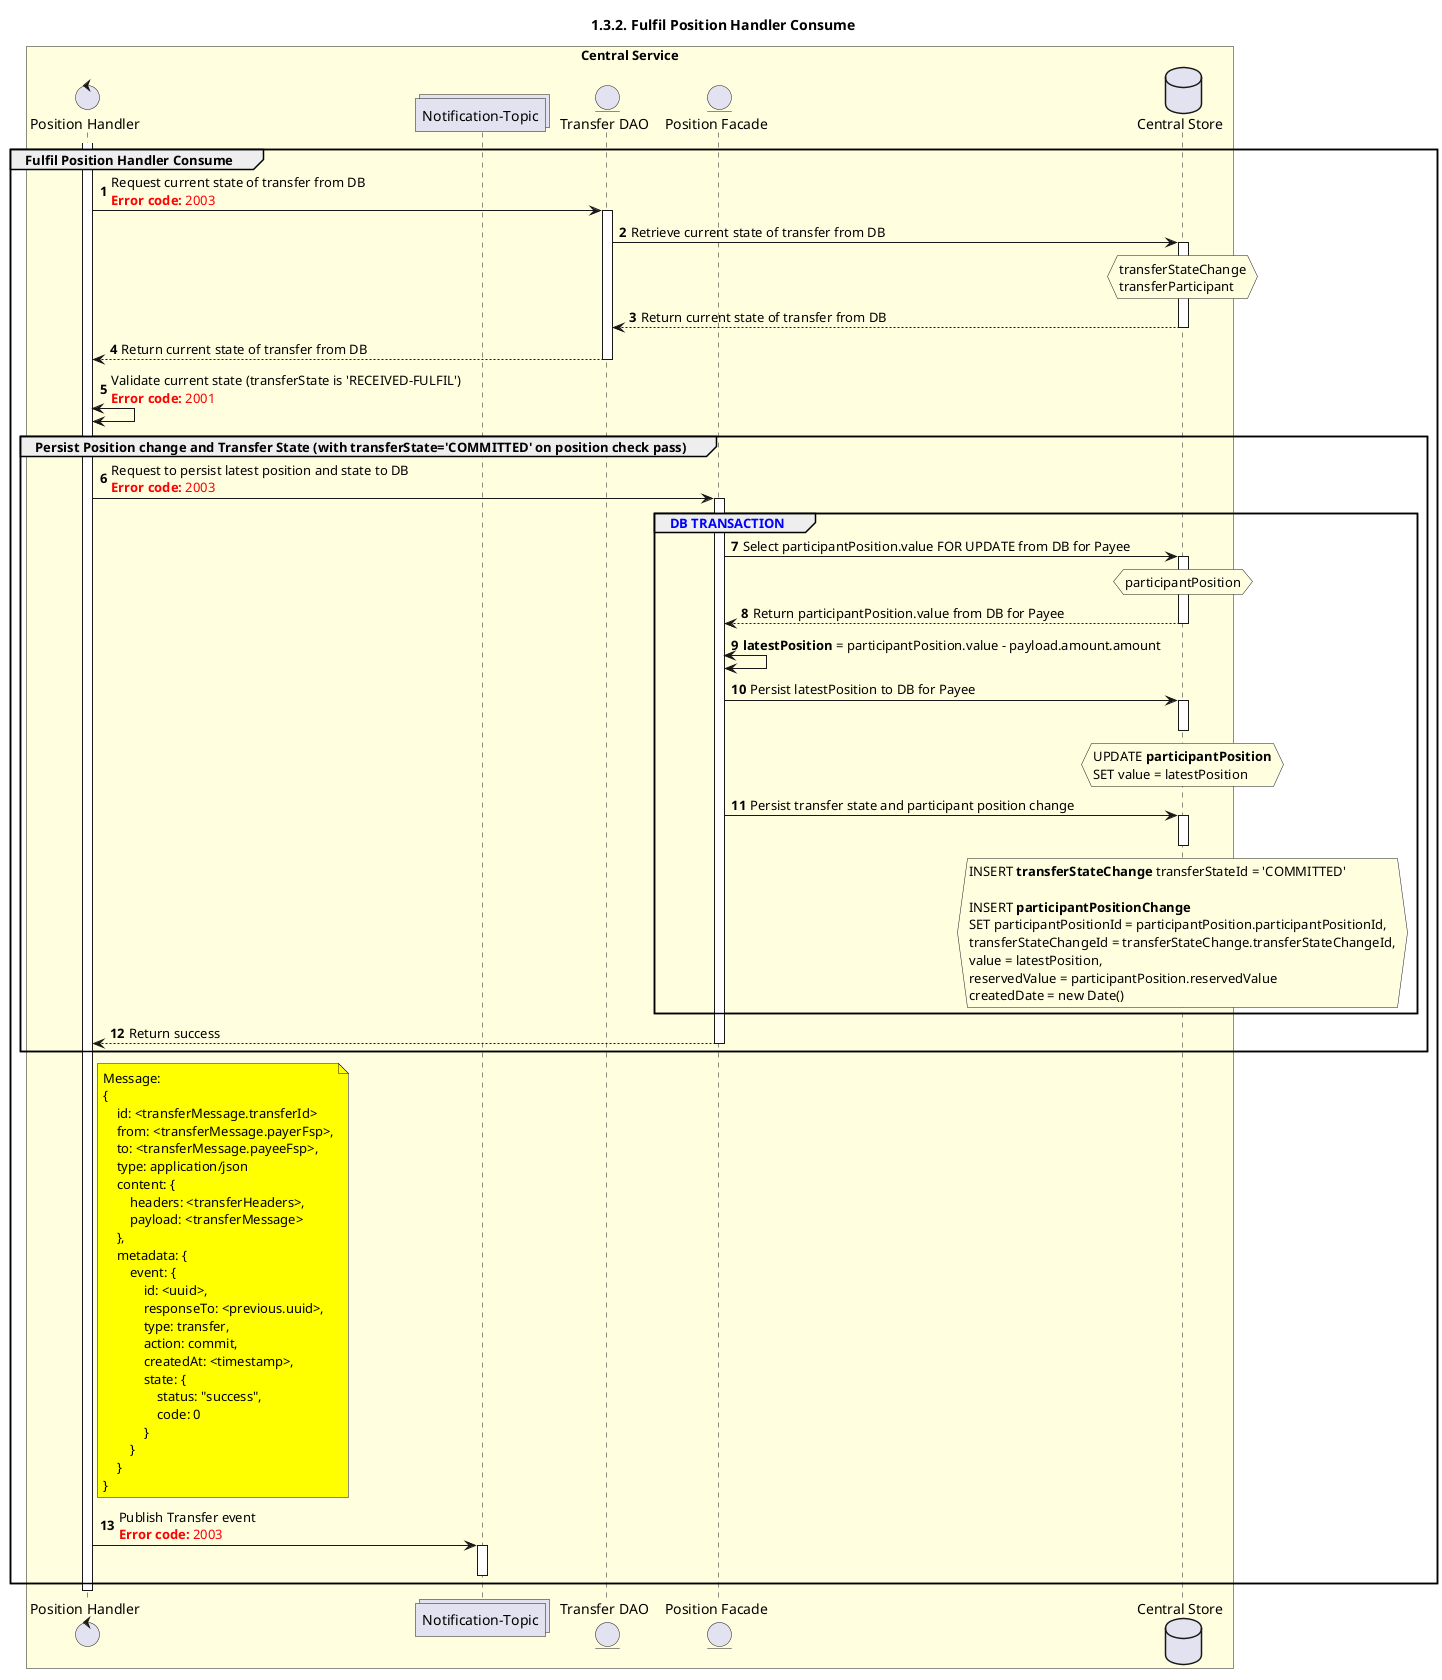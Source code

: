 @startuml
' declate title
title 1.3.2. Fulfil Position Handler Consume

autonumber

' Actor Keys:
'   boundary - APIs/Interfaces, etc
'   collections - Kafka Topics
'   control - Kafka Consumers
'   entity - Database Access Objects
'   database - Database Persistence Store

' declare actors
control "Position Handler" as POS_HANDLER
collections "Notification-Topic" as TOPIC_NOTIFICATION
entity "Position Facade" as POS_FACADE
entity "Transfer DAO" as TRANS_DAO
database "Central Store" as DB

box "Central Service" #LightYellow
    participant POS_HANDLER
    participant TOPIC_NOTIFICATION
    participant TRANS_DAO
    participant POS_FACADE
    participant DB
end box

' start flow
activate POS_HANDLER
group Fulfil Position Handler Consume
    POS_HANDLER -> TRANS_DAO: Request current state of transfer from DB \n<color #FF0000><b>Error code:</b> 2003</color>
    activate TRANS_DAO
    TRANS_DAO -> DB: Retrieve current state of transfer from DB
    activate DB
    hnote over DB #lightyellow
        transferStateChange
        transferParticipant
    end note
    DB --> TRANS_DAO: Return current state of transfer from DB
    deactivate DB
    TRANS_DAO --> POS_HANDLER: Return current state of transfer from DB
    deactivate TRANS_DAO
    POS_HANDLER <-> POS_HANDLER: Validate current state (transferState is 'RECEIVED-FULFIL')\n<color #FF0000><b>Error code:</b> 2001</color>
    group Persist Position change and Transfer State (with transferState='COMMITTED' on position check pass)
        POS_HANDLER -> POS_FACADE: Request to persist latest position and state to DB\n<color #FF0000><b>Error code:</b> 2003</color>
        group <color #blue>DB TRANSACTION</color>
            activate POS_FACADE
            POS_FACADE -> DB: Select participantPosition.value FOR UPDATE from DB for Payee
            activate DB
            hnote over DB #lightyellow
                participantPosition
            end note
            DB --> POS_FACADE: Return participantPosition.value from DB for Payee
            deactivate DB
            POS_FACADE <-> POS_FACADE: **latestPosition** = participantPosition.value - payload.amount.amount
            POS_FACADE->DB: Persist latestPosition to DB for Payee
            hnote over DB #lightyellow
                UPDATE **participantPosition**
                SET value = latestPosition
            end note
            activate DB
            deactivate DB
            POS_FACADE -> DB: Persist transfer state and participant position change
            hnote over DB #lightyellow
                    INSERT **transferStateChange** transferStateId = 'COMMITTED'

                    INSERT **participantPositionChange**
                    SET participantPositionId = participantPosition.participantPositionId,
                    transferStateChangeId = transferStateChange.transferStateChangeId,
                    value = latestPosition,
                    reservedValue = participantPosition.reservedValue
                    createdDate = new Date()
            end note
            activate DB
            deactivate DB
            deactivate TRANS_DAO
        end
        POS_FACADE --> POS_HANDLER: Return success
        deactivate POS_FACADE
    end

    note right of POS_HANDLER #yellow
        Message:
        {
            id: <transferMessage.transferId>
            from: <transferMessage.payerFsp>,
            to: <transferMessage.payeeFsp>,
            type: application/json
            content: {
                headers: <transferHeaders>,
                payload: <transferMessage>
            },
            metadata: {
                event: {
                    id: <uuid>,
                    responseTo: <previous.uuid>,
                    type: transfer,
                    action: commit,
                    createdAt: <timestamp>,
                    state: {
                        status: "success",
                        code: 0
                    }
                }
            }
        }
    end note
    POS_HANDLER -> TOPIC_NOTIFICATION: Publish Transfer event\n<color #FF0000><b>Error code:</b> 2003</color>
    activate TOPIC_NOTIFICATION
    deactivate TOPIC_NOTIFICATION
end
deactivate POS_HANDLER
@enduml
